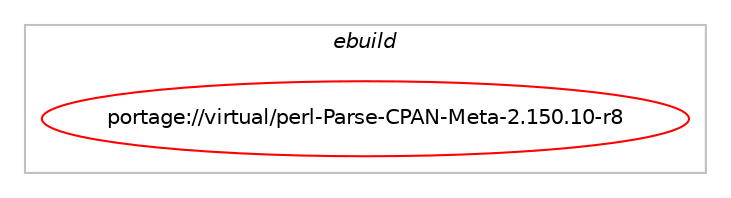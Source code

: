 digraph prolog {

# *************
# Graph options
# *************

newrank=true;
concentrate=true;
compound=true;
graph [rankdir=LR,fontname=Helvetica,fontsize=10,ranksep=1.5];#, ranksep=2.5, nodesep=0.2];
edge  [arrowhead=vee];
node  [fontname=Helvetica,fontsize=10];

# **********
# The ebuild
# **********

subgraph cluster_leftcol {
color=gray;
label=<<i>ebuild</i>>;
id [label="portage://virtual/perl-Parse-CPAN-Meta-2.150.10-r8", color=red, width=4, href="../virtual/perl-Parse-CPAN-Meta-2.150.10-r8.svg"];
}

# ****************
# The dependencies
# ****************

subgraph cluster_midcol {
color=gray;
label=<<i>dependencies</i>>;
subgraph cluster_compile {
fillcolor="#eeeeee";
style=filled;
label=<<i>compile</i>>;
}
subgraph cluster_compileandrun {
fillcolor="#eeeeee";
style=filled;
label=<<i>compile and run</i>>;
}
subgraph cluster_run {
fillcolor="#eeeeee";
style=filled;
label=<<i>run</i>>;
# *** BEGIN UNKNOWN DEPENDENCY TYPE (TODO) ***
# id -> equal(any_of_group([package_dependency(portage://virtual/perl-Parse-CPAN-Meta-2.150.10-r8,run,no,dev-lang,perl,equal,[5.40*,,,5.40*],[],[]),package_dependency(portage://virtual/perl-Parse-CPAN-Meta-2.150.10-r8,run,no,dev-lang,perl,equal,[5.38*,,,5.38*],[],[]),package_dependency(portage://virtual/perl-Parse-CPAN-Meta-2.150.10-r8,run,no,perl-core,Parse-CPAN-Meta,tilde,[2.150.10,,,2.150.10],[],[])]))
# *** END UNKNOWN DEPENDENCY TYPE (TODO) ***

# *** BEGIN UNKNOWN DEPENDENCY TYPE (TODO) ***
# id -> equal(package_dependency(portage://virtual/perl-Parse-CPAN-Meta-2.150.10-r8,run,no,dev-lang,perl,none,[,,],any_same_slot,[]))
# *** END UNKNOWN DEPENDENCY TYPE (TODO) ***

# *** BEGIN UNKNOWN DEPENDENCY TYPE (TODO) ***
# id -> equal(package_dependency(portage://virtual/perl-Parse-CPAN-Meta-2.150.10-r8,run,weak,perl-core,Parse-CPAN-Meta,greater,[2.150.10,,-r999,2.150.10-r999],[],[]))
# *** END UNKNOWN DEPENDENCY TYPE (TODO) ***

# *** BEGIN UNKNOWN DEPENDENCY TYPE (TODO) ***
# id -> equal(package_dependency(portage://virtual/perl-Parse-CPAN-Meta-2.150.10-r8,run,weak,perl-core,Parse-CPAN-Meta,smaller,[2.150.10,,,2.150.10],[],[]))
# *** END UNKNOWN DEPENDENCY TYPE (TODO) ***

}
}

# **************
# The candidates
# **************

subgraph cluster_choices {
rank=same;
color=gray;
label=<<i>candidates</i>>;

}

}

